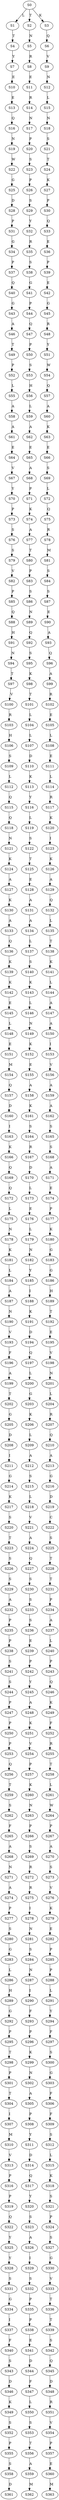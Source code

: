 strict digraph  {
	S0 -> S1 [ label = L ];
	S0 -> S2 [ label = T ];
	S0 -> S3 [ label = K ];
	S1 -> S4 [ label = T ];
	S2 -> S5 [ label = N ];
	S3 -> S6 [ label = Q ];
	S4 -> S7 [ label = Y ];
	S5 -> S8 [ label = R ];
	S6 -> S9 [ label = V ];
	S7 -> S10 [ label = E ];
	S8 -> S11 [ label = E ];
	S9 -> S12 [ label = N ];
	S10 -> S13 [ label = E ];
	S11 -> S14 [ label = R ];
	S12 -> S15 [ label = L ];
	S13 -> S16 [ label = Q ];
	S14 -> S17 [ label = N ];
	S15 -> S18 [ label = N ];
	S16 -> S19 [ label = N ];
	S17 -> S20 [ label = P ];
	S18 -> S21 [ label = S ];
	S19 -> S22 [ label = W ];
	S20 -> S23 [ label = S ];
	S21 -> S24 [ label = T ];
	S22 -> S25 [ label = G ];
	S23 -> S26 [ label = P ];
	S24 -> S27 [ label = K ];
	S25 -> S28 [ label = D ];
	S26 -> S29 [ label = S ];
	S27 -> S30 [ label = P ];
	S28 -> S31 [ label = P ];
	S29 -> S32 [ label = Y ];
	S30 -> S33 [ label = Q ];
	S31 -> S34 [ label = G ];
	S32 -> S35 [ label = R ];
	S33 -> S36 [ label = E ];
	S34 -> S37 [ label = P ];
	S35 -> S38 [ label = S ];
	S36 -> S39 [ label = P ];
	S37 -> S40 [ label = Q ];
	S38 -> S41 [ label = G ];
	S39 -> S42 [ label = E ];
	S40 -> S43 [ label = G ];
	S41 -> S44 [ label = P ];
	S42 -> S45 [ label = G ];
	S43 -> S46 [ label = A ];
	S44 -> S47 [ label = Q ];
	S45 -> S48 [ label = R ];
	S46 -> S49 [ label = T ];
	S47 -> S50 [ label = P ];
	S48 -> S51 [ label = Y ];
	S49 -> S52 [ label = P ];
	S50 -> S53 [ label = S ];
	S51 -> S54 [ label = W ];
	S52 -> S55 [ label = L ];
	S53 -> S56 [ label = H ];
	S54 -> S57 [ label = Q ];
	S55 -> S58 [ label = A ];
	S56 -> S59 [ label = L ];
	S57 -> S60 [ label = A ];
	S58 -> S61 [ label = A ];
	S59 -> S62 [ label = A ];
	S60 -> S63 [ label = K ];
	S61 -> S64 [ label = E ];
	S62 -> S65 [ label = E ];
	S63 -> S66 [ label = E ];
	S64 -> S67 [ label = V ];
	S65 -> S68 [ label = A ];
	S66 -> S69 [ label = S ];
	S67 -> S70 [ label = Y ];
	S68 -> S71 [ label = P ];
	S69 -> S72 [ label = L ];
	S70 -> S73 [ label = P ];
	S71 -> S74 [ label = K ];
	S72 -> S75 [ label = Q ];
	S73 -> S76 [ label = S ];
	S74 -> S77 [ label = A ];
	S75 -> S78 [ label = R ];
	S76 -> S79 [ label = S ];
	S77 -> S80 [ label = T ];
	S78 -> S81 [ label = M ];
	S79 -> S82 [ label = V ];
	S80 -> S83 [ label = P ];
	S81 -> S84 [ label = S ];
	S82 -> S85 [ label = P ];
	S83 -> S86 [ label = S ];
	S84 -> S87 [ label = S ];
	S85 -> S88 [ label = Q ];
	S86 -> S89 [ label = N ];
	S87 -> S90 [ label = E ];
	S88 -> S91 [ label = H ];
	S89 -> S92 [ label = Q ];
	S90 -> S93 [ label = A ];
	S91 -> S94 [ label = N ];
	S92 -> S95 [ label = S ];
	S93 -> S96 [ label = Q ];
	S94 -> S97 [ label = T ];
	S95 -> S98 [ label = K ];
	S96 -> S99 [ label = A ];
	S97 -> S100 [ label = V ];
	S98 -> S101 [ label = T ];
	S99 -> S102 [ label = R ];
	S100 -> S103 [ label = R ];
	S101 -> S104 [ label = L ];
	S102 -> S105 [ label = E ];
	S103 -> S106 [ label = H ];
	S104 -> S107 [ label = L ];
	S105 -> S108 [ label = L ];
	S106 -> S109 [ label = S ];
	S107 -> S110 [ label = D ];
	S108 -> S111 [ label = E ];
	S109 -> S112 [ label = L ];
	S110 -> S113 [ label = K ];
	S111 -> S114 [ label = L ];
	S112 -> S115 [ label = Q ];
	S113 -> S116 [ label = Y ];
	S114 -> S117 [ label = R ];
	S115 -> S118 [ label = Q ];
	S116 -> S119 [ label = L ];
	S117 -> S120 [ label = K ];
	S118 -> S121 [ label = N ];
	S119 -> S122 [ label = S ];
	S120 -> S123 [ label = I ];
	S121 -> S124 [ label = K ];
	S122 -> S125 [ label = T ];
	S123 -> S126 [ label = K ];
	S124 -> S127 [ label = A ];
	S125 -> S128 [ label = E ];
	S126 -> S129 [ label = A ];
	S127 -> S130 [ label = K ];
	S128 -> S131 [ label = A ];
	S129 -> S132 [ label = Q ];
	S130 -> S133 [ label = A ];
	S131 -> S134 [ label = A ];
	S132 -> S135 [ label = L ];
	S133 -> S136 [ label = Q ];
	S134 -> S137 [ label = L ];
	S135 -> S138 [ label = T ];
	S136 -> S139 [ label = K ];
	S137 -> S140 [ label = S ];
	S138 -> S141 [ label = K ];
	S139 -> S142 [ label = K ];
	S140 -> S143 [ label = K ];
	S141 -> S144 [ label = L ];
	S142 -> S145 [ label = E ];
	S143 -> S146 [ label = L ];
	S144 -> S147 [ label = A ];
	S145 -> S148 [ label = L ];
	S146 -> S149 [ label = N ];
	S147 -> S150 [ label = A ];
	S148 -> S151 [ label = E ];
	S149 -> S152 [ label = K ];
	S150 -> S153 [ label = I ];
	S151 -> S154 [ label = M ];
	S152 -> S155 [ label = E ];
	S153 -> S156 [ label = V ];
	S154 -> S157 [ label = Q ];
	S155 -> S158 [ label = A ];
	S156 -> S159 [ label = A ];
	S157 -> S160 [ label = D ];
	S158 -> S161 [ label = K ];
	S159 -> S162 [ label = A ];
	S160 -> S163 [ label = I ];
	S161 -> S164 [ label = S ];
	S162 -> S165 [ label = S ];
	S163 -> S166 [ label = K ];
	S164 -> S167 [ label = R ];
	S165 -> S168 [ label = S ];
	S166 -> S169 [ label = Q ];
	S167 -> S170 [ label = D ];
	S168 -> S171 [ label = A ];
	S169 -> S172 [ label = Q ];
	S170 -> S173 [ label = L ];
	S171 -> S174 [ label = E ];
	S172 -> S175 [ label = L ];
	S173 -> S176 [ label = E ];
	S174 -> S177 [ label = P ];
	S175 -> S178 [ label = N ];
	S176 -> S179 [ label = L ];
	S177 -> S180 [ label = K ];
	S178 -> S181 [ label = K ];
	S179 -> S182 [ label = N ];
	S180 -> S183 [ label = G ];
	S181 -> S184 [ label = L ];
	S182 -> S185 [ label = Y ];
	S183 -> S186 [ label = G ];
	S184 -> S187 [ label = A ];
	S185 -> S188 [ label = I ];
	S186 -> S189 [ label = H ];
	S187 -> S190 [ label = N ];
	S188 -> S191 [ label = K ];
	S189 -> S192 [ label = T ];
	S190 -> S193 [ label = V ];
	S191 -> S194 [ label = D ];
	S192 -> S195 [ label = E ];
	S193 -> S196 [ label = F ];
	S194 -> S197 [ label = Q ];
	S195 -> S198 [ label = V ];
	S196 -> S199 [ label = A ];
	S197 -> S200 [ label = L ];
	S198 -> S201 [ label = N ];
	S199 -> S202 [ label = T ];
	S200 -> S203 [ label = G ];
	S201 -> S204 [ label = L ];
	S202 -> S205 [ label = G ];
	S203 -> S206 [ label = K ];
	S204 -> S207 [ label = R ];
	S205 -> S208 [ label = D ];
	S206 -> S209 [ label = L ];
	S207 -> S210 [ label = Q ];
	S208 -> S211 [ label = I ];
	S209 -> S212 [ label = A ];
	S210 -> S213 [ label = A ];
	S211 -> S214 [ label = G ];
	S212 -> S215 [ label = S ];
	S213 -> S216 [ label = G ];
	S214 -> S217 [ label = K ];
	S215 -> S218 [ label = L ];
	S216 -> S219 [ label = D ];
	S217 -> S220 [ label = S ];
	S218 -> S221 [ label = V ];
	S219 -> S222 [ label = C ];
	S220 -> S223 [ label = T ];
	S221 -> S224 [ label = A ];
	S222 -> S225 [ label = S ];
	S223 -> S226 [ label = S ];
	S224 -> S227 [ label = Q ];
	S225 -> S228 [ label = T ];
	S226 -> S229 [ label = S ];
	S227 -> S230 [ label = S ];
	S228 -> S231 [ label = T ];
	S229 -> S232 [ label = A ];
	S230 -> S233 [ label = S ];
	S231 -> S234 [ label = P ];
	S232 -> S235 [ label = P ];
	S233 -> S236 [ label = S ];
	S234 -> S237 [ label = A ];
	S235 -> S238 [ label = P ];
	S236 -> S239 [ label = E ];
	S237 -> S240 [ label = L ];
	S238 -> S241 [ label = S ];
	S239 -> S242 [ label = P ];
	S240 -> S243 [ label = P ];
	S241 -> S244 [ label = S ];
	S242 -> S245 [ label = Y ];
	S243 -> S246 [ label = Q ];
	S244 -> S247 [ label = P ];
	S245 -> S248 [ label = A ];
	S246 -> S249 [ label = K ];
	S247 -> S250 [ label = P ];
	S248 -> S251 [ label = K ];
	S249 -> S252 [ label = F ];
	S250 -> S253 [ label = P ];
	S251 -> S254 [ label = V ];
	S252 -> S255 [ label = R ];
	S253 -> S256 [ label = Q ];
	S254 -> S257 [ label = P ];
	S255 -> S258 [ label = T ];
	S256 -> S259 [ label = T ];
	S257 -> S260 [ label = K ];
	S258 -> S261 [ label = L ];
	S259 -> S262 [ label = S ];
	S260 -> S263 [ label = N ];
	S261 -> S264 [ label = W ];
	S262 -> S265 [ label = F ];
	S263 -> S266 [ label = P ];
	S264 -> S267 [ label = P ];
	S265 -> S268 [ label = A ];
	S266 -> S269 [ label = S ];
	S267 -> S270 [ label = A ];
	S268 -> S271 [ label = N ];
	S269 -> S272 [ label = R ];
	S270 -> S273 [ label = S ];
	S271 -> S274 [ label = A ];
	S272 -> S275 [ label = R ];
	S273 -> S276 [ label = V ];
	S274 -> S277 [ label = P ];
	S275 -> S278 [ label = I ];
	S276 -> S279 [ label = K ];
	S277 -> S280 [ label = S ];
	S278 -> S281 [ label = N ];
	S279 -> S282 [ label = E ];
	S280 -> S283 [ label = G ];
	S281 -> S284 [ label = S ];
	S282 -> S285 [ label = P ];
	S283 -> S286 [ label = L ];
	S284 -> S287 [ label = N ];
	S285 -> S288 [ label = P ];
	S286 -> S289 [ label = H ];
	S287 -> S290 [ label = I ];
	S288 -> S291 [ label = L ];
	S289 -> S292 [ label = G ];
	S290 -> S293 [ label = F ];
	S291 -> S294 [ label = Y ];
	S292 -> S295 [ label = P ];
	S293 -> S296 [ label = P ];
	S294 -> S297 [ label = F ];
	S295 -> S298 [ label = T ];
	S296 -> S299 [ label = K ];
	S297 -> S300 [ label = S ];
	S298 -> S301 [ label = P ];
	S299 -> S302 [ label = N ];
	S300 -> S303 [ label = G ];
	S301 -> S304 [ label = T ];
	S302 -> S305 [ label = A ];
	S303 -> S306 [ label = F ];
	S304 -> S307 [ label = I ];
	S305 -> S308 [ label = P ];
	S306 -> S309 [ label = F ];
	S307 -> S310 [ label = M ];
	S308 -> S311 [ label = Y ];
	S309 -> S312 [ label = S ];
	S310 -> S313 [ label = V ];
	S311 -> S314 [ label = D ];
	S312 -> S315 [ label = L ];
	S313 -> S316 [ label = P ];
	S314 -> S317 [ label = Q ];
	S315 -> S318 [ label = K ];
	S316 -> S319 [ label = P ];
	S317 -> S320 [ label = Y ];
	S318 -> S321 [ label = S ];
	S319 -> S322 [ label = Q ];
	S320 -> S323 [ label = S ];
	S321 -> S324 [ label = P ];
	S322 -> S325 [ label = Y ];
	S323 -> S326 [ label = A ];
	S324 -> S327 [ label = S ];
	S325 -> S328 [ label = Y ];
	S326 -> S329 [ label = I ];
	S327 -> S330 [ label = G ];
	S328 -> S331 [ label = S ];
	S329 -> S332 [ label = S ];
	S330 -> S333 [ label = V ];
	S331 -> S334 [ label = G ];
	S332 -> S335 [ label = P ];
	S333 -> S336 [ label = T ];
	S334 -> S337 [ label = I ];
	S335 -> S338 [ label = P ];
	S336 -> S339 [ label = T ];
	S337 -> S340 [ label = F ];
	S338 -> S341 [ label = E ];
	S339 -> S342 [ label = S ];
	S340 -> S343 [ label = S ];
	S341 -> S344 [ label = D ];
	S342 -> S345 [ label = Q ];
	S343 -> S346 [ label = D ];
	S344 -> S347 [ label = F ];
	S345 -> S348 [ label = D ];
	S346 -> S349 [ label = K ];
	S347 -> S350 [ label = L ];
	S348 -> S351 [ label = R ];
	S349 -> S352 [ label = S ];
	S350 -> S353 [ label = S ];
	S351 -> S354 [ label = V ];
	S352 -> S355 [ label = P ];
	S353 -> S356 [ label = T ];
	S354 -> S357 [ label = P ];
	S355 -> S358 [ label = S ];
	S356 -> S359 [ label = A ];
	S357 -> S360 [ label = E ];
	S358 -> S361 [ label = D ];
	S359 -> S362 [ label = M ];
	S360 -> S363 [ label = M ];
}
